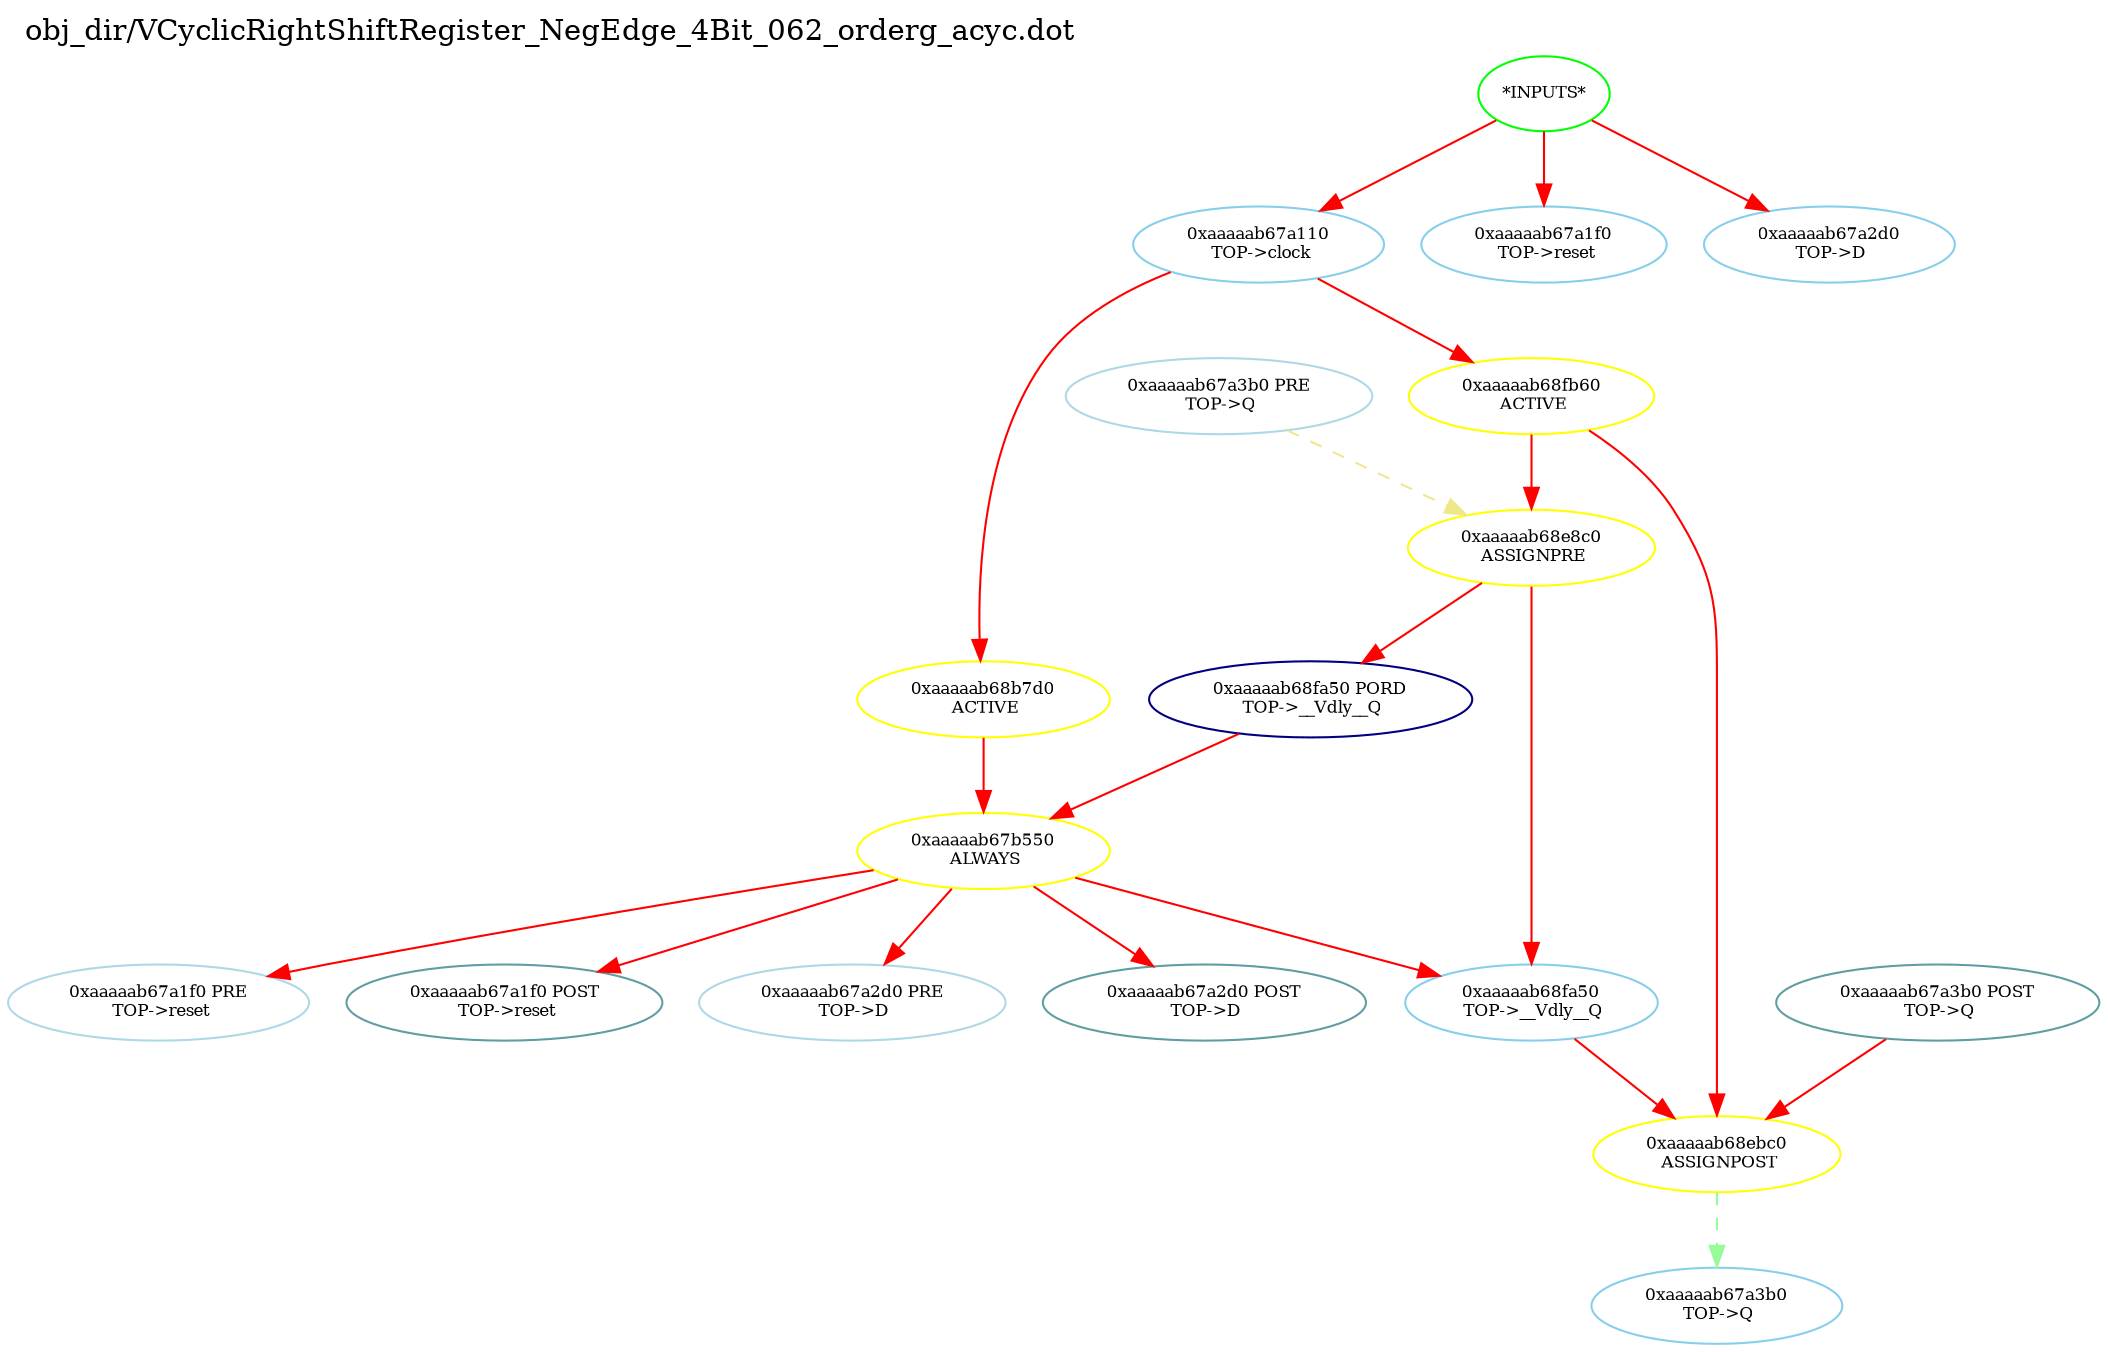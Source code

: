 digraph v3graph {
	graph	[label="obj_dir/VCyclicRightShiftRegister_NegEdge_4Bit_062_orderg_acyc.dot",
		 labelloc=t, labeljust=l,
		 //size="7.5,10",
		 rankdir=TB];
	n0	[fontsize=8 label="*INPUTS*", color=green];
	n0xaaaaab679f50_1	[fontsize=8 label="0xaaaaab67a110\n TOP->clock", color=skyblue];
	n0xaaaaab679f50_2	[fontsize=8 label="0xaaaaab67a1f0\n TOP->reset", color=skyblue];
	n0xaaaaab679f50_3	[fontsize=8 label="0xaaaaab67a2d0\n TOP->D", color=skyblue];
	n0xaaaaab679f50_4	[fontsize=8 label="0xaaaaab68b7d0\n ACTIVE", color=yellow];
	n0xaaaaab679f50_5	[fontsize=8 label="0xaaaaab67b550\n ALWAYS", color=yellow];
	n0xaaaaab679f50_6	[fontsize=8 label="0xaaaaab67a1f0 PRE\n TOP->reset", color=lightblue];
	n0xaaaaab679f50_7	[fontsize=8 label="0xaaaaab67a1f0 POST\n TOP->reset", color=CadetBlue];
	n0xaaaaab679f50_8	[fontsize=8 label="0xaaaaab67a2d0 PRE\n TOP->D", color=lightblue];
	n0xaaaaab679f50_9	[fontsize=8 label="0xaaaaab67a2d0 POST\n TOP->D", color=CadetBlue];
	n0xaaaaab679f50_10	[fontsize=8 label="0xaaaaab68fa50 PORD\n TOP->__Vdly__Q", color=NavyBlue];
	n0xaaaaab679f50_11	[fontsize=8 label="0xaaaaab68fa50\n TOP->__Vdly__Q", color=skyblue];
	n0xaaaaab679f50_12	[fontsize=8 label="0xaaaaab68fb60\n ACTIVE", color=yellow];
	n0xaaaaab679f50_13	[fontsize=8 label="0xaaaaab68e8c0\n ASSIGNPRE", color=yellow];
	n0xaaaaab679f50_14	[fontsize=8 label="0xaaaaab67a3b0 PRE\n TOP->Q", color=lightblue];
	n0xaaaaab679f50_15	[fontsize=8 label="0xaaaaab68ebc0\n ASSIGNPOST", color=yellow];
	n0xaaaaab679f50_16	[fontsize=8 label="0xaaaaab67a3b0\n TOP->Q", color=skyblue];
	n0xaaaaab679f50_17	[fontsize=8 label="0xaaaaab67a3b0 POST\n TOP->Q", color=CadetBlue];
	n0 -> n0xaaaaab679f50_1 [fontsize=8 label="" weight=1 color=red];
	n0 -> n0xaaaaab679f50_2 [fontsize=8 label="" weight=1 color=red];
	n0 -> n0xaaaaab679f50_3 [fontsize=8 label="" weight=1 color=red];
	n0xaaaaab679f50_1 -> n0xaaaaab679f50_4 [fontsize=8 label="" weight=8 color=red];
	n0xaaaaab679f50_1 -> n0xaaaaab679f50_12 [fontsize=8 label="" weight=8 color=red];
	n0xaaaaab679f50_4 -> n0xaaaaab679f50_5 [fontsize=8 label="" weight=32 color=red];
	n0xaaaaab679f50_5 -> n0xaaaaab679f50_6 [fontsize=8 label="" weight=32 color=red];
	n0xaaaaab679f50_5 -> n0xaaaaab679f50_7 [fontsize=8 label="" weight=2 color=red];
	n0xaaaaab679f50_5 -> n0xaaaaab679f50_8 [fontsize=8 label="" weight=32 color=red];
	n0xaaaaab679f50_5 -> n0xaaaaab679f50_9 [fontsize=8 label="" weight=2 color=red];
	n0xaaaaab679f50_5 -> n0xaaaaab679f50_11 [fontsize=8 label="" weight=32 color=red];
	n0xaaaaab679f50_10 -> n0xaaaaab679f50_5 [fontsize=8 label="" weight=32 color=red];
	n0xaaaaab679f50_11 -> n0xaaaaab679f50_15 [fontsize=8 label="" weight=8 color=red];
	n0xaaaaab679f50_12 -> n0xaaaaab679f50_13 [fontsize=8 label="" weight=32 color=red];
	n0xaaaaab679f50_12 -> n0xaaaaab679f50_15 [fontsize=8 label="" weight=32 color=red];
	n0xaaaaab679f50_13 -> n0xaaaaab679f50_10 [fontsize=8 label="" weight=32 color=red];
	n0xaaaaab679f50_13 -> n0xaaaaab679f50_11 [fontsize=8 label="" weight=32 color=red];
	n0xaaaaab679f50_14 -> n0xaaaaab679f50_13 [fontsize=8 label="" weight=3 color=khaki style=dashed];
	n0xaaaaab679f50_15 -> n0xaaaaab679f50_16 [fontsize=8 label="" weight=1 color=PaleGreen style=dashed];
	n0xaaaaab679f50_17 -> n0xaaaaab679f50_15 [fontsize=8 label="" weight=2 color=red];
}
